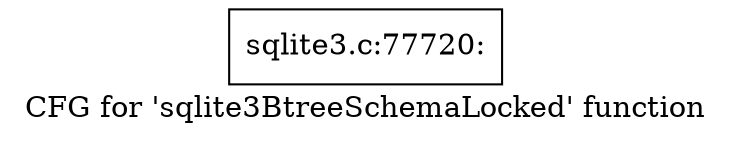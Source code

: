 digraph "CFG for 'sqlite3BtreeSchemaLocked' function" {
	label="CFG for 'sqlite3BtreeSchemaLocked' function";

	Node0x55c0f838b350 [shape=record,label="{sqlite3.c:77720:}"];
}
